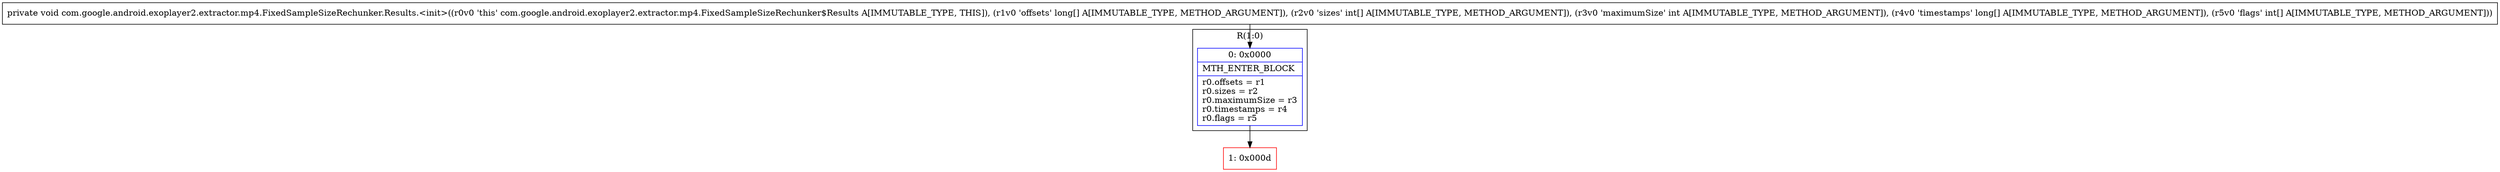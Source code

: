 digraph "CFG forcom.google.android.exoplayer2.extractor.mp4.FixedSampleSizeRechunker.Results.\<init\>([J[II[J[I)V" {
subgraph cluster_Region_1712620372 {
label = "R(1:0)";
node [shape=record,color=blue];
Node_0 [shape=record,label="{0\:\ 0x0000|MTH_ENTER_BLOCK\l|r0.offsets = r1\lr0.sizes = r2\lr0.maximumSize = r3\lr0.timestamps = r4\lr0.flags = r5\l}"];
}
Node_1 [shape=record,color=red,label="{1\:\ 0x000d}"];
MethodNode[shape=record,label="{private void com.google.android.exoplayer2.extractor.mp4.FixedSampleSizeRechunker.Results.\<init\>((r0v0 'this' com.google.android.exoplayer2.extractor.mp4.FixedSampleSizeRechunker$Results A[IMMUTABLE_TYPE, THIS]), (r1v0 'offsets' long[] A[IMMUTABLE_TYPE, METHOD_ARGUMENT]), (r2v0 'sizes' int[] A[IMMUTABLE_TYPE, METHOD_ARGUMENT]), (r3v0 'maximumSize' int A[IMMUTABLE_TYPE, METHOD_ARGUMENT]), (r4v0 'timestamps' long[] A[IMMUTABLE_TYPE, METHOD_ARGUMENT]), (r5v0 'flags' int[] A[IMMUTABLE_TYPE, METHOD_ARGUMENT])) }"];
MethodNode -> Node_0;
Node_0 -> Node_1;
}

